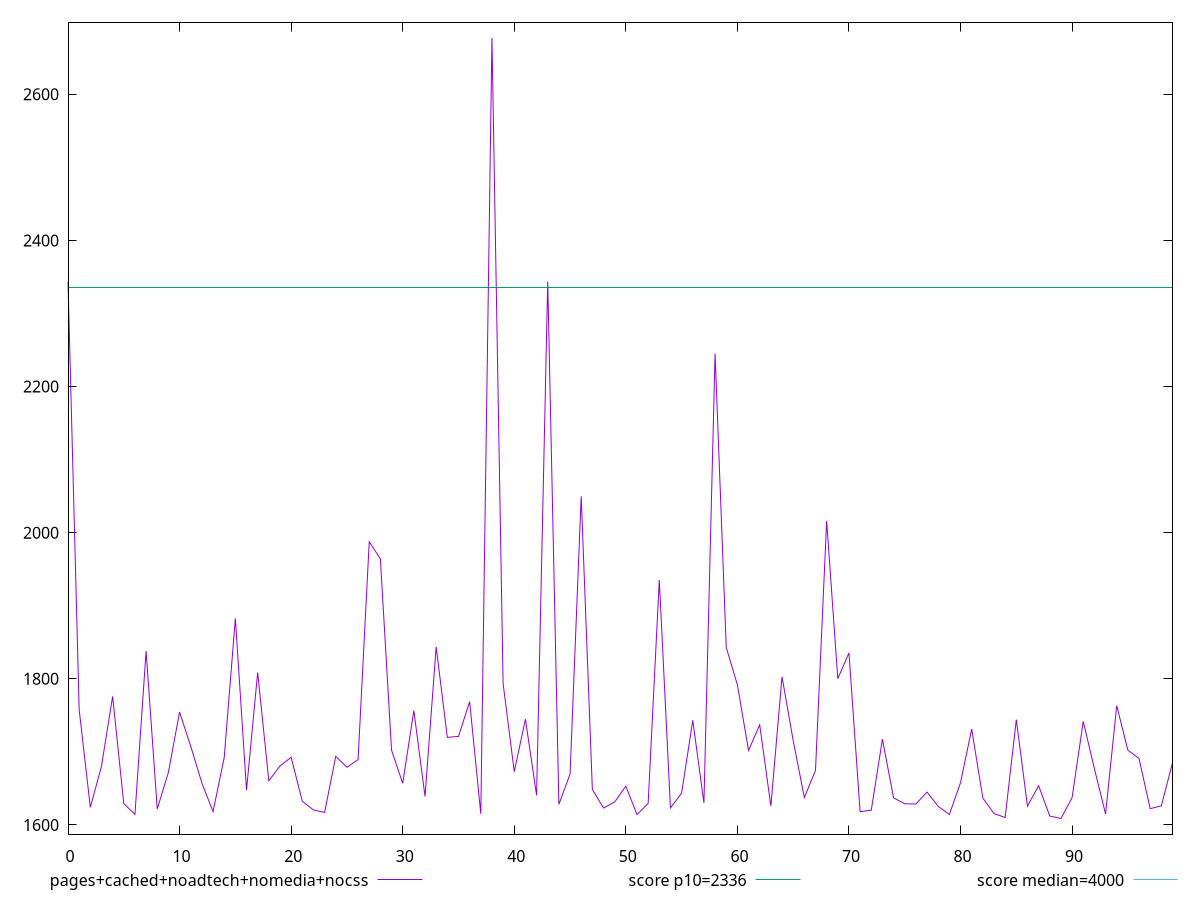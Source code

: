 reset

$pagesCachedNoadtechNomediaNocss <<EOF
0 2343.4399999999996
1 1758.042
2 1624.1240000000003
3 1680.2595000000001
4 1775.9425
5 1629.232
6 1614.4359999999997
7 1837.913
8 1621.8134999999997
9 1672.081
10 1754.5915
11 1707.7095
12 1657.3890000000001
13 1618.181
14 1692.0595
15 1882.6185
16 1647.5955
17 1808.6005000000002
18 1660.3885
19 1680.7389999999998
20 1692.6484999999998
21 1632.5335000000002
22 1620.4834999999998
23 1617.129
24 1693.8310000000001
25 1679.0004999999996
26 1689.4355
27 1987.416
28 1964.2269999999999
29 1702.3825
30 1657.0014999999999
31 1756.4229999999998
32 1638.919
33 1843.74
34 1719.9115000000002
35 1721.1619999999998
36 1768.779
37 1615.298
38 2677.1759999999995
39 1793.4695000000002
40 1672.8715
41 1744.777
42 1640.629
43 2343.779
44 1628.1679999999997
45 1669.6665
46 2049.8445
47 1648.538
48 1623.1870000000001
49 1631.4014999999997
50 1653.1725
51 1614.1460000000002
52 1629.4015000000002
53 1935.3054999999995
54 1623.3294999999998
55 1643.533
56 1743.196
57 1630.05
58 2244.8514999999998
59 1843.0184999999997
60 1791.7630000000001
61 1701.8895000000002
62 1737.0149999999999
63 1625.7885
64 1802.8714999999997
65 1715.6125000000002
66 1637.4720000000002
67 1674.603
68 2016.0080000000007
69 1800.2740000000001
70 1835.5080000000003
71 1618.087
72 1620.205
73 1717.3995
74 1637.085
75 1628.9805000000001
76 1628.6699999999998
77 1644.9660000000001
78 1625.446
79 1614.3035
80 1657.9035000000001
81 1731.1809999999998
82 1636.7239999999997
83 1615.6395000000002
84 1610.2094500000003
85 1744.1074999999998
86 1625.698
87 1653.7134999999998
88 1612.161
89 1608.796
90 1637.371
91 1741.7345
92 1677.0105
93 1615.0014999999999
94 1763.263
95 1702.2984999999999
96 1690.9685
97 1622.2804999999998
98 1626.1765
99 1685.1325
EOF

set key outside below
set xrange [0:99]
set yrange [1587.4284:2698.5435999999995]
set trange [1587.4284:2698.5435999999995]
set terminal svg size 640, 500 enhanced background rgb 'white'
set output "report_00014_2021-02-09T15:56:05.503Z/first-contentful-paint/comparison/line/4_vs_5.svg"

plot $pagesCachedNoadtechNomediaNocss title "pages+cached+noadtech+nomedia+nocss" with line, \
     2336 title "score p10=2336", \
     4000 title "score median=4000"

reset
